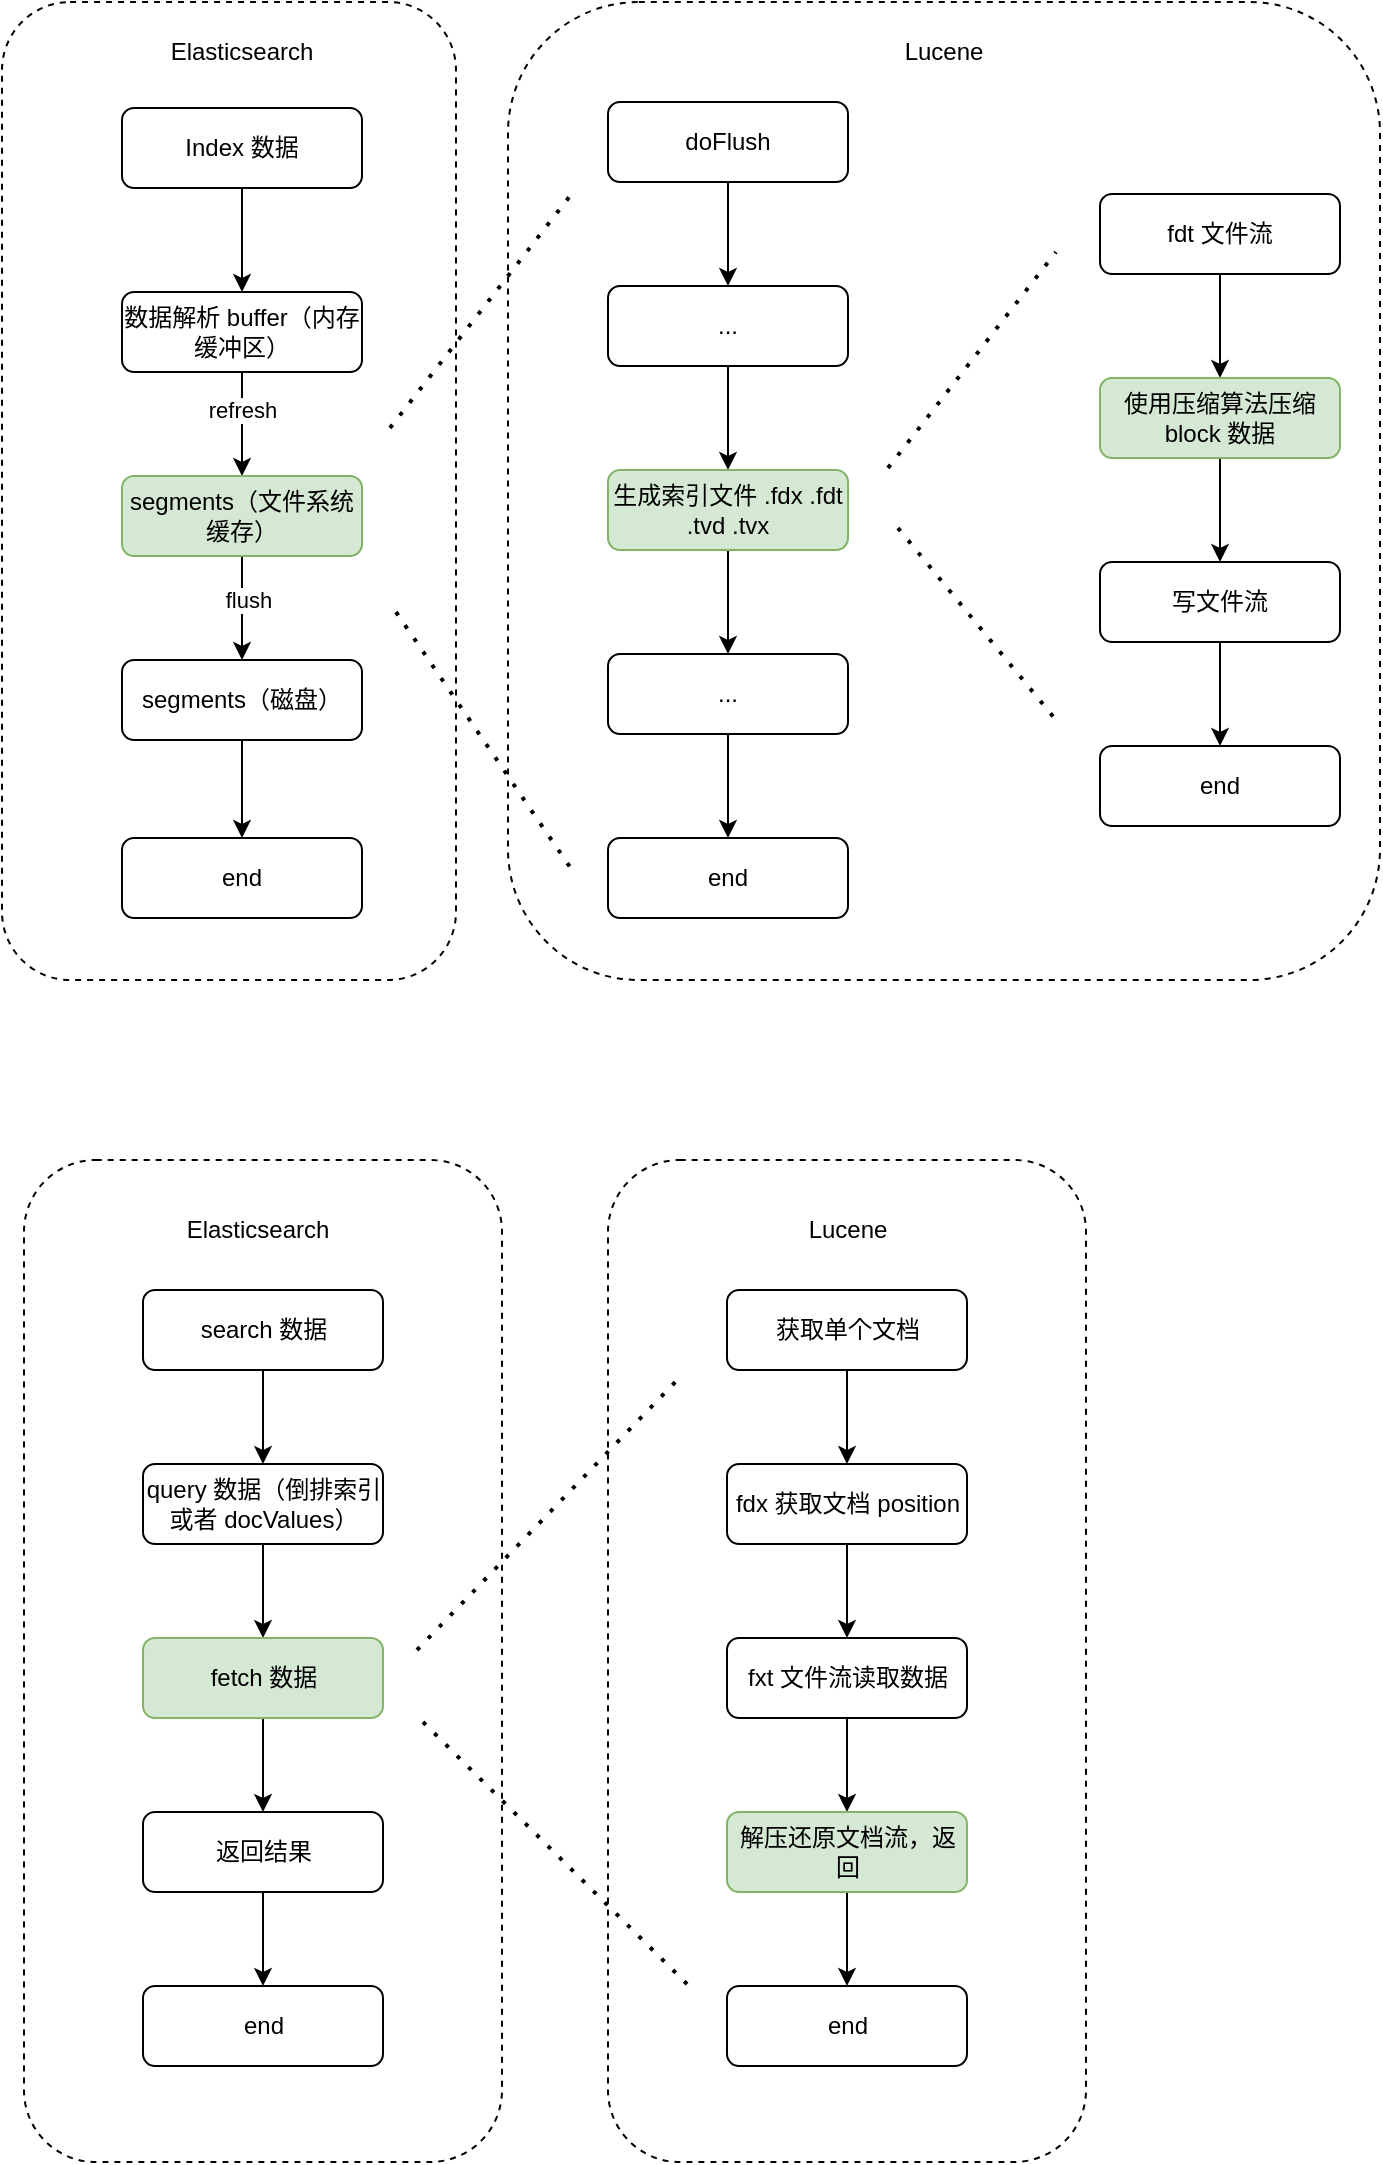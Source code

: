 <mxfile version="24.4.2" type="github">
  <diagram id="C5RBs43oDa-KdzZeNtuy" name="Page-1">
    <mxGraphModel dx="1360" dy="758" grid="0" gridSize="10" guides="1" tooltips="1" connect="1" arrows="1" fold="1" page="1" pageScale="1" pageWidth="827" pageHeight="1169" math="0" shadow="0">
      <root>
        <mxCell id="WIyWlLk6GJQsqaUBKTNV-0" />
        <mxCell id="WIyWlLk6GJQsqaUBKTNV-1" parent="WIyWlLk6GJQsqaUBKTNV-0" />
        <mxCell id="BrGtxLfJYtqCHc87NHvl-64" value="" style="rounded=1;whiteSpace=wrap;html=1;dashed=1;" vertex="1" parent="WIyWlLk6GJQsqaUBKTNV-1">
          <mxGeometry x="339" y="57" width="436" height="489" as="geometry" />
        </mxCell>
        <mxCell id="BrGtxLfJYtqCHc87NHvl-62" value="" style="rounded=1;whiteSpace=wrap;html=1;dashed=1;" vertex="1" parent="WIyWlLk6GJQsqaUBKTNV-1">
          <mxGeometry x="86" y="57" width="227" height="489" as="geometry" />
        </mxCell>
        <mxCell id="BrGtxLfJYtqCHc87NHvl-60" value="" style="rounded=1;whiteSpace=wrap;html=1;dashed=1;" vertex="1" parent="WIyWlLk6GJQsqaUBKTNV-1">
          <mxGeometry x="389" y="636" width="239" height="501" as="geometry" />
        </mxCell>
        <mxCell id="BrGtxLfJYtqCHc87NHvl-58" value="" style="rounded=1;whiteSpace=wrap;html=1;dashed=1;" vertex="1" parent="WIyWlLk6GJQsqaUBKTNV-1">
          <mxGeometry x="97" y="636" width="239" height="501" as="geometry" />
        </mxCell>
        <mxCell id="BrGtxLfJYtqCHc87NHvl-1" style="edgeStyle=orthogonalEdgeStyle;rounded=0;orthogonalLoop=1;jettySize=auto;html=1;entryX=0.5;entryY=0;entryDx=0;entryDy=0;" edge="1" parent="WIyWlLk6GJQsqaUBKTNV-1" source="WIyWlLk6GJQsqaUBKTNV-3" target="BrGtxLfJYtqCHc87NHvl-0">
          <mxGeometry relative="1" as="geometry" />
        </mxCell>
        <mxCell id="WIyWlLk6GJQsqaUBKTNV-3" value="Index 数据" style="rounded=1;whiteSpace=wrap;html=1;fontSize=12;glass=0;strokeWidth=1;shadow=0;" parent="WIyWlLk6GJQsqaUBKTNV-1" vertex="1">
          <mxGeometry x="146" y="110" width="120" height="40" as="geometry" />
        </mxCell>
        <mxCell id="BrGtxLfJYtqCHc87NHvl-5" value="" style="edgeStyle=orthogonalEdgeStyle;rounded=0;orthogonalLoop=1;jettySize=auto;html=1;" edge="1" parent="WIyWlLk6GJQsqaUBKTNV-1" source="BrGtxLfJYtqCHc87NHvl-0" target="BrGtxLfJYtqCHc87NHvl-4">
          <mxGeometry relative="1" as="geometry" />
        </mxCell>
        <mxCell id="BrGtxLfJYtqCHc87NHvl-9" value="refresh" style="edgeLabel;html=1;align=center;verticalAlign=middle;resizable=0;points=[];" vertex="1" connectable="0" parent="BrGtxLfJYtqCHc87NHvl-5">
          <mxGeometry x="-0.269" relative="1" as="geometry">
            <mxPoint as="offset" />
          </mxGeometry>
        </mxCell>
        <mxCell id="BrGtxLfJYtqCHc87NHvl-0" value="数据解析 buffer（内存缓冲区）" style="rounded=1;whiteSpace=wrap;html=1;fontSize=12;glass=0;strokeWidth=1;shadow=0;" vertex="1" parent="WIyWlLk6GJQsqaUBKTNV-1">
          <mxGeometry x="146" y="202" width="120" height="40" as="geometry" />
        </mxCell>
        <mxCell id="BrGtxLfJYtqCHc87NHvl-7" value="" style="edgeStyle=orthogonalEdgeStyle;rounded=0;orthogonalLoop=1;jettySize=auto;html=1;" edge="1" parent="WIyWlLk6GJQsqaUBKTNV-1" source="BrGtxLfJYtqCHc87NHvl-4" target="BrGtxLfJYtqCHc87NHvl-6">
          <mxGeometry relative="1" as="geometry" />
        </mxCell>
        <mxCell id="BrGtxLfJYtqCHc87NHvl-10" value="flush" style="edgeLabel;html=1;align=center;verticalAlign=middle;resizable=0;points=[];" vertex="1" connectable="0" parent="BrGtxLfJYtqCHc87NHvl-7">
          <mxGeometry x="-0.154" y="3" relative="1" as="geometry">
            <mxPoint as="offset" />
          </mxGeometry>
        </mxCell>
        <mxCell id="BrGtxLfJYtqCHc87NHvl-4" value="segments（文件系统缓存）" style="rounded=1;whiteSpace=wrap;html=1;fontSize=12;glass=0;strokeWidth=1;shadow=0;fillColor=#d5e8d4;strokeColor=#82b366;" vertex="1" parent="WIyWlLk6GJQsqaUBKTNV-1">
          <mxGeometry x="146" y="294" width="120" height="40" as="geometry" />
        </mxCell>
        <mxCell id="BrGtxLfJYtqCHc87NHvl-54" value="" style="edgeStyle=orthogonalEdgeStyle;rounded=0;orthogonalLoop=1;jettySize=auto;html=1;" edge="1" parent="WIyWlLk6GJQsqaUBKTNV-1" source="BrGtxLfJYtqCHc87NHvl-6" target="BrGtxLfJYtqCHc87NHvl-53">
          <mxGeometry relative="1" as="geometry" />
        </mxCell>
        <mxCell id="BrGtxLfJYtqCHc87NHvl-6" value="segments（磁盘）" style="rounded=1;whiteSpace=wrap;html=1;fontSize=12;glass=0;strokeWidth=1;shadow=0;" vertex="1" parent="WIyWlLk6GJQsqaUBKTNV-1">
          <mxGeometry x="146" y="386" width="120" height="40" as="geometry" />
        </mxCell>
        <mxCell id="BrGtxLfJYtqCHc87NHvl-11" value="" style="endArrow=none;dashed=1;html=1;dashPattern=1 3;strokeWidth=2;rounded=0;" edge="1" parent="WIyWlLk6GJQsqaUBKTNV-1">
          <mxGeometry width="50" height="50" relative="1" as="geometry">
            <mxPoint x="280" y="270" as="sourcePoint" />
            <mxPoint x="370" y="154" as="targetPoint" />
          </mxGeometry>
        </mxCell>
        <mxCell id="BrGtxLfJYtqCHc87NHvl-12" value="" style="endArrow=none;dashed=1;html=1;dashPattern=1 3;strokeWidth=2;rounded=0;" edge="1" parent="WIyWlLk6GJQsqaUBKTNV-1">
          <mxGeometry width="50" height="50" relative="1" as="geometry">
            <mxPoint x="283" y="362" as="sourcePoint" />
            <mxPoint x="371" y="491" as="targetPoint" />
          </mxGeometry>
        </mxCell>
        <mxCell id="BrGtxLfJYtqCHc87NHvl-16" value="" style="edgeStyle=orthogonalEdgeStyle;rounded=0;orthogonalLoop=1;jettySize=auto;html=1;" edge="1" parent="WIyWlLk6GJQsqaUBKTNV-1" source="BrGtxLfJYtqCHc87NHvl-13" target="BrGtxLfJYtqCHc87NHvl-14">
          <mxGeometry relative="1" as="geometry" />
        </mxCell>
        <mxCell id="BrGtxLfJYtqCHc87NHvl-13" value="doFlush" style="rounded=1;whiteSpace=wrap;html=1;fontSize=12;glass=0;strokeWidth=1;shadow=0;" vertex="1" parent="WIyWlLk6GJQsqaUBKTNV-1">
          <mxGeometry x="389" y="107" width="120" height="40" as="geometry" />
        </mxCell>
        <mxCell id="BrGtxLfJYtqCHc87NHvl-17" value="" style="edgeStyle=orthogonalEdgeStyle;rounded=0;orthogonalLoop=1;jettySize=auto;html=1;" edge="1" parent="WIyWlLk6GJQsqaUBKTNV-1" source="BrGtxLfJYtqCHc87NHvl-14" target="BrGtxLfJYtqCHc87NHvl-15">
          <mxGeometry relative="1" as="geometry" />
        </mxCell>
        <mxCell id="BrGtxLfJYtqCHc87NHvl-14" value="..." style="rounded=1;whiteSpace=wrap;html=1;fontSize=12;glass=0;strokeWidth=1;shadow=0;" vertex="1" parent="WIyWlLk6GJQsqaUBKTNV-1">
          <mxGeometry x="389" y="199" width="120" height="40" as="geometry" />
        </mxCell>
        <mxCell id="BrGtxLfJYtqCHc87NHvl-20" value="" style="edgeStyle=orthogonalEdgeStyle;rounded=0;orthogonalLoop=1;jettySize=auto;html=1;" edge="1" parent="WIyWlLk6GJQsqaUBKTNV-1" source="BrGtxLfJYtqCHc87NHvl-15" target="BrGtxLfJYtqCHc87NHvl-18">
          <mxGeometry relative="1" as="geometry" />
        </mxCell>
        <mxCell id="BrGtxLfJYtqCHc87NHvl-15" value="生成索引文件 .fdx .fdt .tvd .tvx" style="rounded=1;whiteSpace=wrap;html=1;fontSize=12;glass=0;strokeWidth=1;shadow=0;fillColor=#d5e8d4;strokeColor=#82b366;" vertex="1" parent="WIyWlLk6GJQsqaUBKTNV-1">
          <mxGeometry x="389" y="291" width="120" height="40" as="geometry" />
        </mxCell>
        <mxCell id="BrGtxLfJYtqCHc87NHvl-21" value="" style="edgeStyle=orthogonalEdgeStyle;rounded=0;orthogonalLoop=1;jettySize=auto;html=1;" edge="1" parent="WIyWlLk6GJQsqaUBKTNV-1" source="BrGtxLfJYtqCHc87NHvl-18" target="BrGtxLfJYtqCHc87NHvl-19">
          <mxGeometry relative="1" as="geometry" />
        </mxCell>
        <mxCell id="BrGtxLfJYtqCHc87NHvl-18" value="..." style="rounded=1;whiteSpace=wrap;html=1;fontSize=12;glass=0;strokeWidth=1;shadow=0;" vertex="1" parent="WIyWlLk6GJQsqaUBKTNV-1">
          <mxGeometry x="389" y="383" width="120" height="40" as="geometry" />
        </mxCell>
        <mxCell id="BrGtxLfJYtqCHc87NHvl-19" value="end" style="rounded=1;whiteSpace=wrap;html=1;fontSize=12;glass=0;strokeWidth=1;shadow=0;" vertex="1" parent="WIyWlLk6GJQsqaUBKTNV-1">
          <mxGeometry x="389" y="475" width="120" height="40" as="geometry" />
        </mxCell>
        <mxCell id="BrGtxLfJYtqCHc87NHvl-26" value="" style="edgeStyle=orthogonalEdgeStyle;rounded=0;orthogonalLoop=1;jettySize=auto;html=1;" edge="1" parent="WIyWlLk6GJQsqaUBKTNV-1" source="BrGtxLfJYtqCHc87NHvl-23" target="BrGtxLfJYtqCHc87NHvl-25">
          <mxGeometry relative="1" as="geometry" />
        </mxCell>
        <mxCell id="BrGtxLfJYtqCHc87NHvl-23" value="fdt 文件流" style="rounded=1;whiteSpace=wrap;html=1;fontSize=12;glass=0;strokeWidth=1;shadow=0;" vertex="1" parent="WIyWlLk6GJQsqaUBKTNV-1">
          <mxGeometry x="635" y="153" width="120" height="40" as="geometry" />
        </mxCell>
        <mxCell id="BrGtxLfJYtqCHc87NHvl-24" value="" style="endArrow=none;dashed=1;html=1;dashPattern=1 3;strokeWidth=2;rounded=0;" edge="1" parent="WIyWlLk6GJQsqaUBKTNV-1">
          <mxGeometry width="50" height="50" relative="1" as="geometry">
            <mxPoint x="529" y="290" as="sourcePoint" />
            <mxPoint x="613" y="182" as="targetPoint" />
          </mxGeometry>
        </mxCell>
        <mxCell id="BrGtxLfJYtqCHc87NHvl-29" value="" style="edgeStyle=orthogonalEdgeStyle;rounded=0;orthogonalLoop=1;jettySize=auto;html=1;" edge="1" parent="WIyWlLk6GJQsqaUBKTNV-1" source="BrGtxLfJYtqCHc87NHvl-25" target="BrGtxLfJYtqCHc87NHvl-27">
          <mxGeometry relative="1" as="geometry" />
        </mxCell>
        <mxCell id="BrGtxLfJYtqCHc87NHvl-25" value="使用压缩算法压缩 block 数据" style="rounded=1;whiteSpace=wrap;html=1;fontSize=12;glass=0;strokeWidth=1;shadow=0;fillColor=#d5e8d4;strokeColor=#82b366;" vertex="1" parent="WIyWlLk6GJQsqaUBKTNV-1">
          <mxGeometry x="635" y="245" width="120" height="40" as="geometry" />
        </mxCell>
        <mxCell id="BrGtxLfJYtqCHc87NHvl-30" value="" style="edgeStyle=orthogonalEdgeStyle;rounded=0;orthogonalLoop=1;jettySize=auto;html=1;" edge="1" parent="WIyWlLk6GJQsqaUBKTNV-1" source="BrGtxLfJYtqCHc87NHvl-27" target="BrGtxLfJYtqCHc87NHvl-28">
          <mxGeometry relative="1" as="geometry" />
        </mxCell>
        <mxCell id="BrGtxLfJYtqCHc87NHvl-27" value="写文件流" style="rounded=1;whiteSpace=wrap;html=1;fontSize=12;glass=0;strokeWidth=1;shadow=0;" vertex="1" parent="WIyWlLk6GJQsqaUBKTNV-1">
          <mxGeometry x="635" y="337" width="120" height="40" as="geometry" />
        </mxCell>
        <mxCell id="BrGtxLfJYtqCHc87NHvl-28" value="end" style="rounded=1;whiteSpace=wrap;html=1;fontSize=12;glass=0;strokeWidth=1;shadow=0;" vertex="1" parent="WIyWlLk6GJQsqaUBKTNV-1">
          <mxGeometry x="635" y="429" width="120" height="40" as="geometry" />
        </mxCell>
        <mxCell id="BrGtxLfJYtqCHc87NHvl-31" value="" style="endArrow=none;dashed=1;html=1;dashPattern=1 3;strokeWidth=2;rounded=0;" edge="1" parent="WIyWlLk6GJQsqaUBKTNV-1">
          <mxGeometry width="50" height="50" relative="1" as="geometry">
            <mxPoint x="534" y="320" as="sourcePoint" />
            <mxPoint x="613" y="416" as="targetPoint" />
          </mxGeometry>
        </mxCell>
        <mxCell id="BrGtxLfJYtqCHc87NHvl-49" value="" style="edgeStyle=orthogonalEdgeStyle;rounded=0;orthogonalLoop=1;jettySize=auto;html=1;" edge="1" parent="WIyWlLk6GJQsqaUBKTNV-1" source="BrGtxLfJYtqCHc87NHvl-32" target="BrGtxLfJYtqCHc87NHvl-33">
          <mxGeometry relative="1" as="geometry" />
        </mxCell>
        <mxCell id="BrGtxLfJYtqCHc87NHvl-32" value="search 数据" style="rounded=1;whiteSpace=wrap;html=1;fontSize=12;glass=0;strokeWidth=1;shadow=0;" vertex="1" parent="WIyWlLk6GJQsqaUBKTNV-1">
          <mxGeometry x="156.5" y="701" width="120" height="40" as="geometry" />
        </mxCell>
        <mxCell id="BrGtxLfJYtqCHc87NHvl-50" value="" style="edgeStyle=orthogonalEdgeStyle;rounded=0;orthogonalLoop=1;jettySize=auto;html=1;" edge="1" parent="WIyWlLk6GJQsqaUBKTNV-1" source="BrGtxLfJYtqCHc87NHvl-33" target="BrGtxLfJYtqCHc87NHvl-34">
          <mxGeometry relative="1" as="geometry" />
        </mxCell>
        <mxCell id="BrGtxLfJYtqCHc87NHvl-33" value="query 数据（倒排索引或者 docValues）" style="rounded=1;whiteSpace=wrap;html=1;fontSize=12;glass=0;strokeWidth=1;shadow=0;" vertex="1" parent="WIyWlLk6GJQsqaUBKTNV-1">
          <mxGeometry x="156.5" y="788" width="120" height="40" as="geometry" />
        </mxCell>
        <mxCell id="BrGtxLfJYtqCHc87NHvl-51" value="" style="edgeStyle=orthogonalEdgeStyle;rounded=0;orthogonalLoop=1;jettySize=auto;html=1;" edge="1" parent="WIyWlLk6GJQsqaUBKTNV-1" source="BrGtxLfJYtqCHc87NHvl-34" target="BrGtxLfJYtqCHc87NHvl-35">
          <mxGeometry relative="1" as="geometry" />
        </mxCell>
        <mxCell id="BrGtxLfJYtqCHc87NHvl-34" value="fetch 数据" style="rounded=1;whiteSpace=wrap;html=1;fontSize=12;glass=0;strokeWidth=1;shadow=0;fillColor=#d5e8d4;strokeColor=#82b366;" vertex="1" parent="WIyWlLk6GJQsqaUBKTNV-1">
          <mxGeometry x="156.5" y="875" width="120" height="40" as="geometry" />
        </mxCell>
        <mxCell id="BrGtxLfJYtqCHc87NHvl-52" value="" style="edgeStyle=orthogonalEdgeStyle;rounded=0;orthogonalLoop=1;jettySize=auto;html=1;" edge="1" parent="WIyWlLk6GJQsqaUBKTNV-1" source="BrGtxLfJYtqCHc87NHvl-35" target="BrGtxLfJYtqCHc87NHvl-36">
          <mxGeometry relative="1" as="geometry" />
        </mxCell>
        <mxCell id="BrGtxLfJYtqCHc87NHvl-35" value="返回结果" style="rounded=1;whiteSpace=wrap;html=1;fontSize=12;glass=0;strokeWidth=1;shadow=0;" vertex="1" parent="WIyWlLk6GJQsqaUBKTNV-1">
          <mxGeometry x="156.5" y="962" width="120" height="40" as="geometry" />
        </mxCell>
        <mxCell id="BrGtxLfJYtqCHc87NHvl-36" value="end" style="rounded=1;whiteSpace=wrap;html=1;fontSize=12;glass=0;strokeWidth=1;shadow=0;" vertex="1" parent="WIyWlLk6GJQsqaUBKTNV-1">
          <mxGeometry x="156.5" y="1049" width="120" height="40" as="geometry" />
        </mxCell>
        <mxCell id="BrGtxLfJYtqCHc87NHvl-40" value="" style="edgeStyle=orthogonalEdgeStyle;rounded=0;orthogonalLoop=1;jettySize=auto;html=1;" edge="1" parent="WIyWlLk6GJQsqaUBKTNV-1" source="BrGtxLfJYtqCHc87NHvl-37" target="BrGtxLfJYtqCHc87NHvl-38">
          <mxGeometry relative="1" as="geometry" />
        </mxCell>
        <mxCell id="BrGtxLfJYtqCHc87NHvl-37" value="获取单个文档" style="rounded=1;whiteSpace=wrap;html=1;fontSize=12;glass=0;strokeWidth=1;shadow=0;" vertex="1" parent="WIyWlLk6GJQsqaUBKTNV-1">
          <mxGeometry x="448.5" y="701" width="120" height="40" as="geometry" />
        </mxCell>
        <mxCell id="BrGtxLfJYtqCHc87NHvl-42" value="" style="edgeStyle=orthogonalEdgeStyle;rounded=0;orthogonalLoop=1;jettySize=auto;html=1;" edge="1" parent="WIyWlLk6GJQsqaUBKTNV-1" source="BrGtxLfJYtqCHc87NHvl-38" target="BrGtxLfJYtqCHc87NHvl-41">
          <mxGeometry relative="1" as="geometry" />
        </mxCell>
        <mxCell id="BrGtxLfJYtqCHc87NHvl-38" value="fdx 获取文档 position" style="rounded=1;whiteSpace=wrap;html=1;fontSize=12;glass=0;strokeWidth=1;shadow=0;" vertex="1" parent="WIyWlLk6GJQsqaUBKTNV-1">
          <mxGeometry x="448.5" y="788" width="120" height="40" as="geometry" />
        </mxCell>
        <mxCell id="BrGtxLfJYtqCHc87NHvl-45" value="" style="edgeStyle=orthogonalEdgeStyle;rounded=0;orthogonalLoop=1;jettySize=auto;html=1;" edge="1" parent="WIyWlLk6GJQsqaUBKTNV-1" source="BrGtxLfJYtqCHc87NHvl-41" target="BrGtxLfJYtqCHc87NHvl-43">
          <mxGeometry relative="1" as="geometry" />
        </mxCell>
        <mxCell id="BrGtxLfJYtqCHc87NHvl-41" value="fxt 文件流读取数据" style="rounded=1;whiteSpace=wrap;html=1;fontSize=12;glass=0;strokeWidth=1;shadow=0;" vertex="1" parent="WIyWlLk6GJQsqaUBKTNV-1">
          <mxGeometry x="448.5" y="875" width="120" height="40" as="geometry" />
        </mxCell>
        <mxCell id="BrGtxLfJYtqCHc87NHvl-46" value="" style="edgeStyle=orthogonalEdgeStyle;rounded=0;orthogonalLoop=1;jettySize=auto;html=1;" edge="1" parent="WIyWlLk6GJQsqaUBKTNV-1" source="BrGtxLfJYtqCHc87NHvl-43" target="BrGtxLfJYtqCHc87NHvl-44">
          <mxGeometry relative="1" as="geometry" />
        </mxCell>
        <mxCell id="BrGtxLfJYtqCHc87NHvl-43" value="解压还原文档流，返回" style="rounded=1;whiteSpace=wrap;html=1;fontSize=12;glass=0;strokeWidth=1;shadow=0;fillColor=#d5e8d4;strokeColor=#82b366;" vertex="1" parent="WIyWlLk6GJQsqaUBKTNV-1">
          <mxGeometry x="448.5" y="962" width="120" height="40" as="geometry" />
        </mxCell>
        <mxCell id="BrGtxLfJYtqCHc87NHvl-44" value="end" style="rounded=1;whiteSpace=wrap;html=1;fontSize=12;glass=0;strokeWidth=1;shadow=0;" vertex="1" parent="WIyWlLk6GJQsqaUBKTNV-1">
          <mxGeometry x="448.5" y="1049" width="120" height="40" as="geometry" />
        </mxCell>
        <mxCell id="BrGtxLfJYtqCHc87NHvl-47" value="" style="endArrow=none;dashed=1;html=1;dashPattern=1 3;strokeWidth=2;rounded=0;" edge="1" parent="WIyWlLk6GJQsqaUBKTNV-1">
          <mxGeometry width="50" height="50" relative="1" as="geometry">
            <mxPoint x="293.5" y="881" as="sourcePoint" />
            <mxPoint x="426.5" y="743" as="targetPoint" />
          </mxGeometry>
        </mxCell>
        <mxCell id="BrGtxLfJYtqCHc87NHvl-48" value="" style="endArrow=none;dashed=1;html=1;dashPattern=1 3;strokeWidth=2;rounded=0;" edge="1" parent="WIyWlLk6GJQsqaUBKTNV-1">
          <mxGeometry width="50" height="50" relative="1" as="geometry">
            <mxPoint x="296.5" y="917" as="sourcePoint" />
            <mxPoint x="429.5" y="1049" as="targetPoint" />
          </mxGeometry>
        </mxCell>
        <mxCell id="BrGtxLfJYtqCHc87NHvl-53" value="end" style="rounded=1;whiteSpace=wrap;html=1;fontSize=12;glass=0;strokeWidth=1;shadow=0;" vertex="1" parent="WIyWlLk6GJQsqaUBKTNV-1">
          <mxGeometry x="146" y="475" width="120" height="40" as="geometry" />
        </mxCell>
        <mxCell id="BrGtxLfJYtqCHc87NHvl-59" value="Elasticsearch" style="text;html=1;align=center;verticalAlign=middle;whiteSpace=wrap;rounded=0;" vertex="1" parent="WIyWlLk6GJQsqaUBKTNV-1">
          <mxGeometry x="183.5" y="656" width="60" height="30" as="geometry" />
        </mxCell>
        <mxCell id="BrGtxLfJYtqCHc87NHvl-61" value="Lucene" style="text;html=1;align=center;verticalAlign=middle;whiteSpace=wrap;rounded=0;" vertex="1" parent="WIyWlLk6GJQsqaUBKTNV-1">
          <mxGeometry x="478.5" y="656" width="60" height="30" as="geometry" />
        </mxCell>
        <mxCell id="BrGtxLfJYtqCHc87NHvl-63" value="Elasticsearch" style="text;html=1;align=center;verticalAlign=middle;whiteSpace=wrap;rounded=0;" vertex="1" parent="WIyWlLk6GJQsqaUBKTNV-1">
          <mxGeometry x="176" y="67" width="60" height="30" as="geometry" />
        </mxCell>
        <mxCell id="BrGtxLfJYtqCHc87NHvl-65" value="Lucene" style="text;html=1;align=center;verticalAlign=middle;whiteSpace=wrap;rounded=0;" vertex="1" parent="WIyWlLk6GJQsqaUBKTNV-1">
          <mxGeometry x="527" y="67" width="60" height="30" as="geometry" />
        </mxCell>
      </root>
    </mxGraphModel>
  </diagram>
</mxfile>
